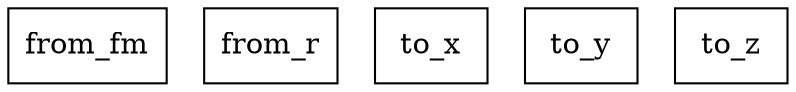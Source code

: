 digraph {
    graph [rankdir=TB
          ,bgcolor=transparent];
    node [shape=box
         ,fillcolor=white
         ,style=filled];
    0 [label=<from_fm>];
    1 [label=<from_r>];
    2 [label=<to_x>];
    3 [label=<to_y>];
    4 [label=<to_z>];
}